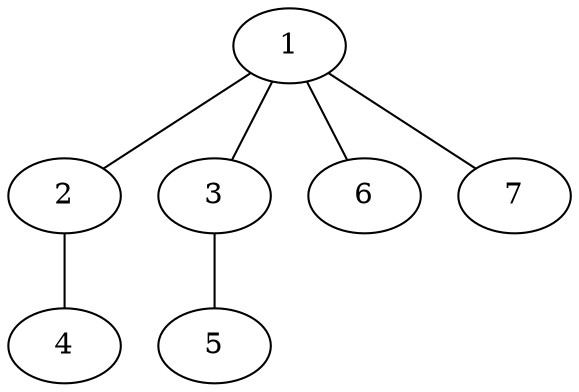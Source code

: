 graph molecule_833 {
	1	 [chem=C];
	2	 [chem=C];
	1 -- 2	 [valence=1];
	3	 [chem=C];
	1 -- 3	 [valence=1];
	6	 [chem=H];
	1 -- 6	 [valence=1];
	7	 [chem=H];
	1 -- 7	 [valence=1];
	4	 [chem=N];
	2 -- 4	 [valence=3];
	5	 [chem=N];
	3 -- 5	 [valence=3];
}
